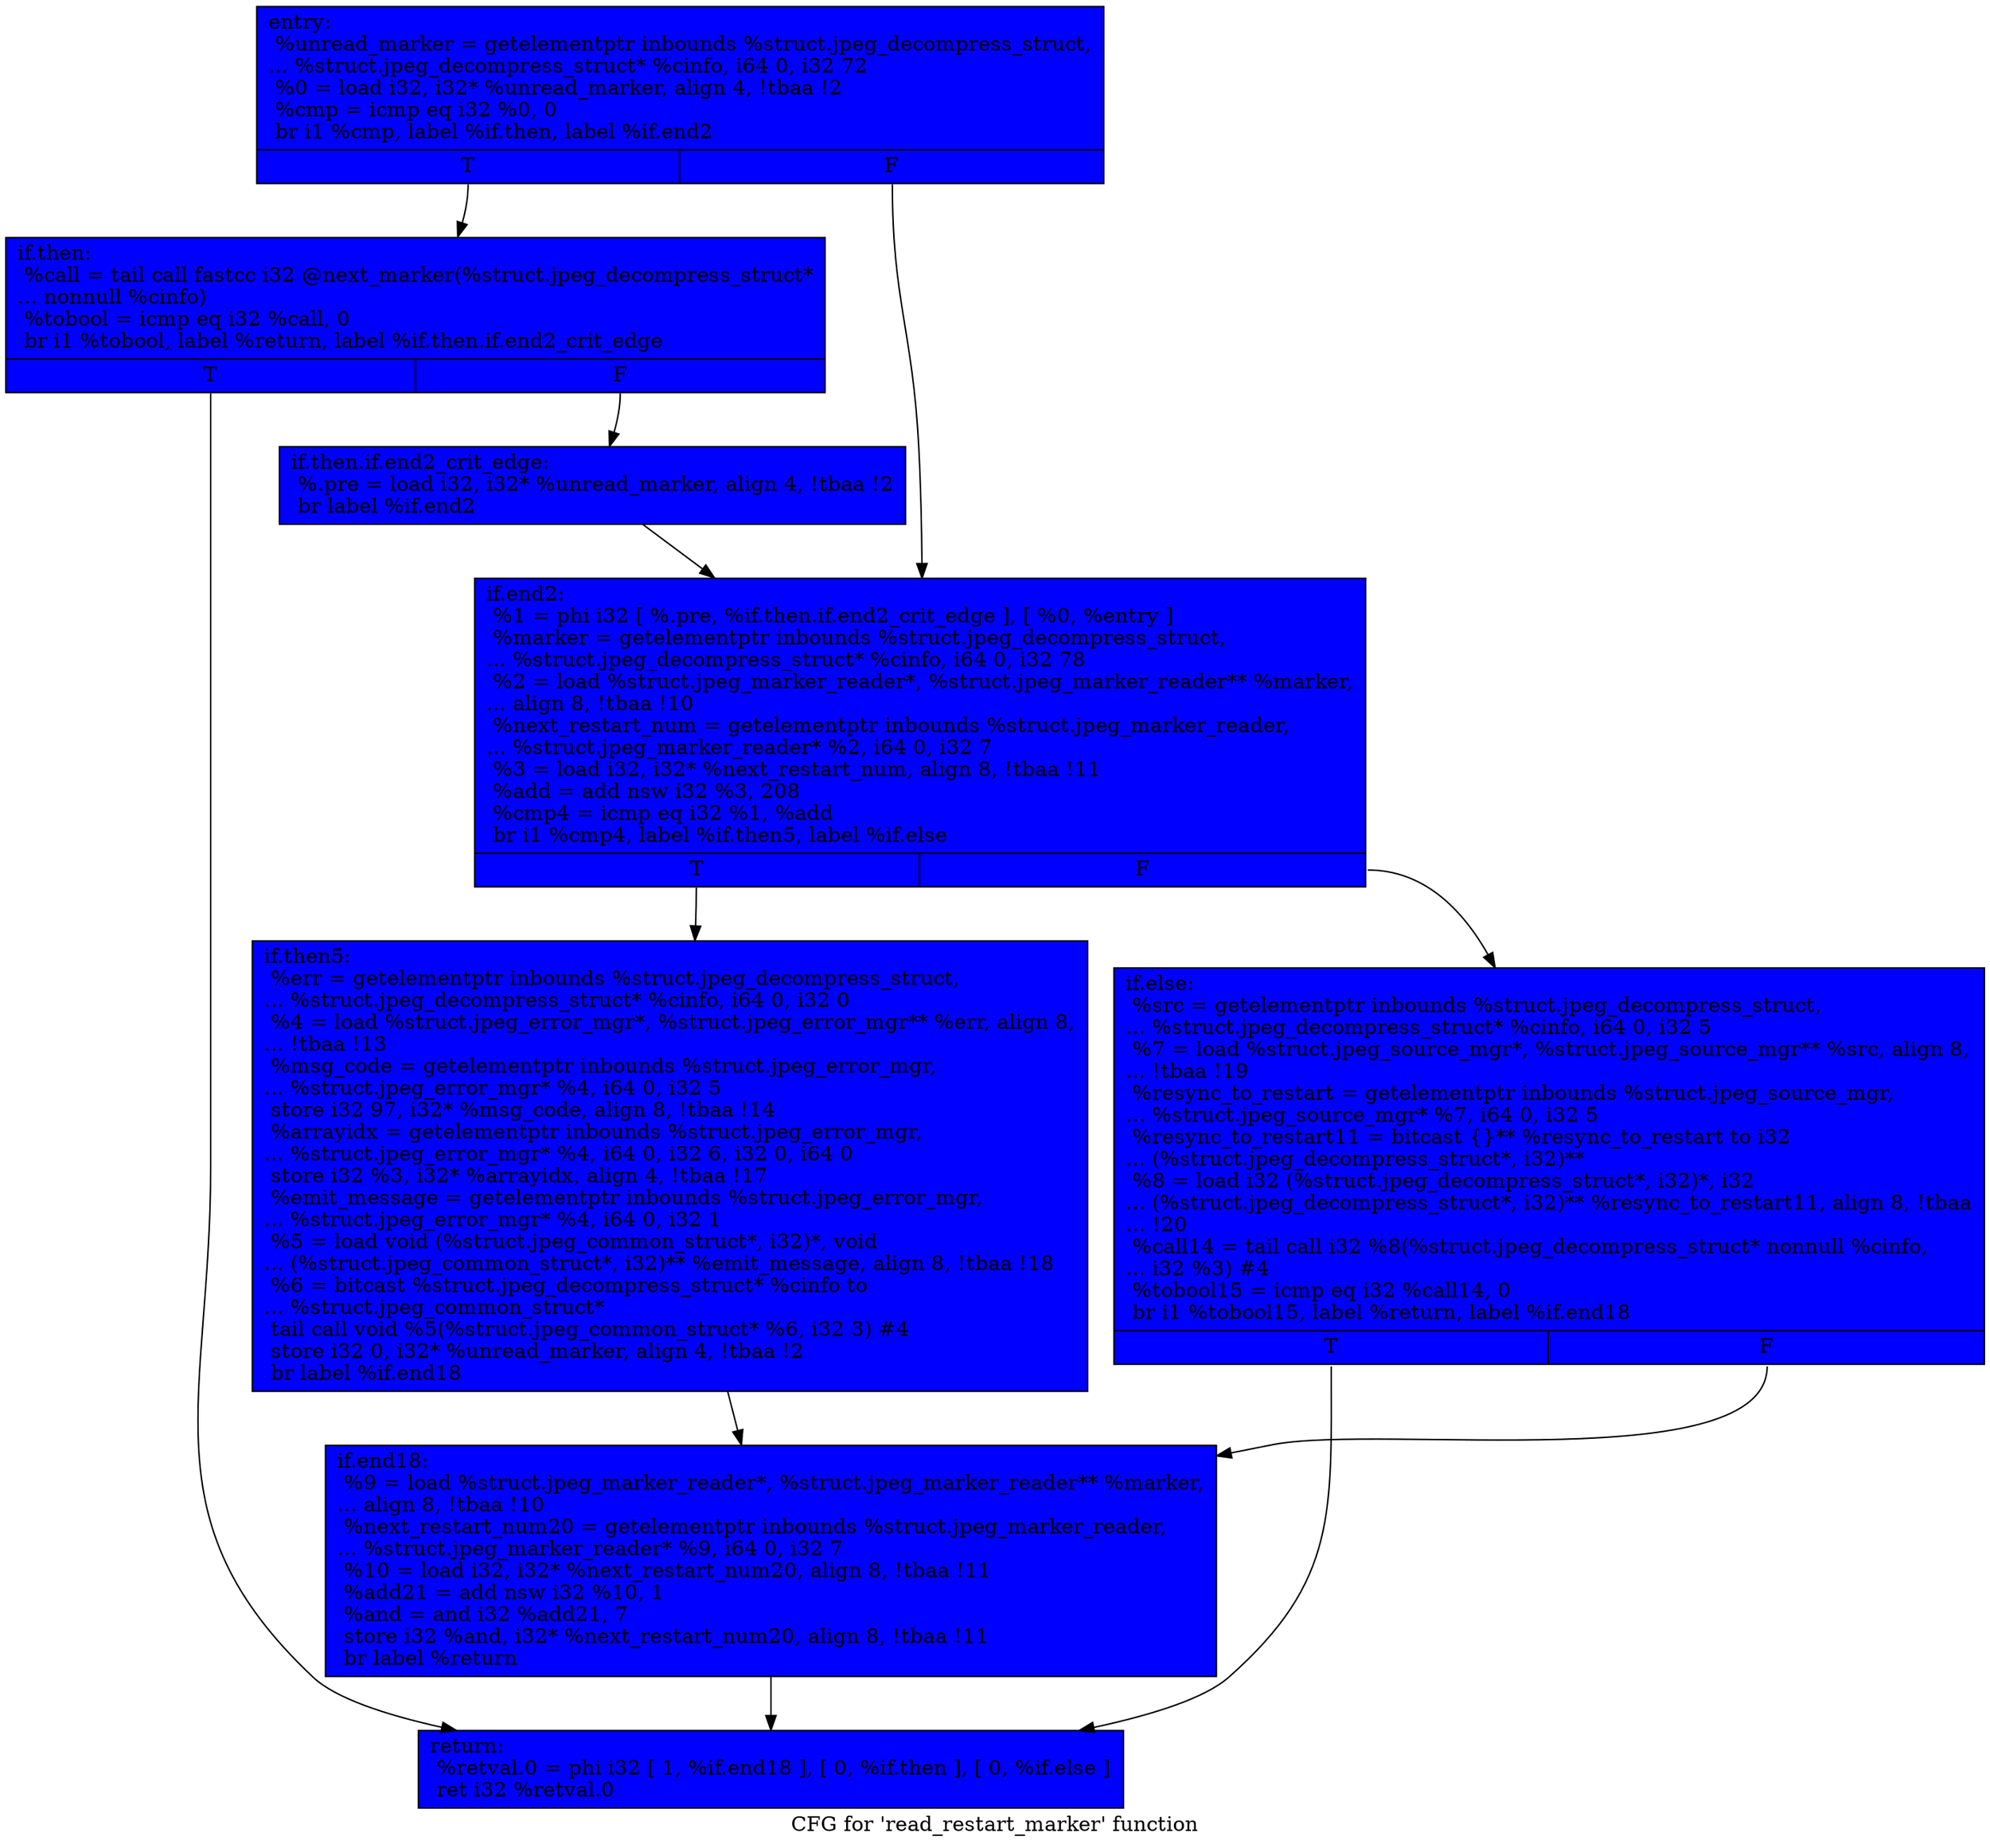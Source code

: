 digraph "CFG for 'read_restart_marker' function" {
	label="CFG for 'read_restart_marker' function";

	Node0x6988170 [shape=record, style = filled, fillcolor = blue, label="{entry:\l  %unread_marker = getelementptr inbounds %struct.jpeg_decompress_struct,\l... %struct.jpeg_decompress_struct* %cinfo, i64 0, i32 72\l  %0 = load i32, i32* %unread_marker, align 4, !tbaa !2\l  %cmp = icmp eq i32 %0, 0\l  br i1 %cmp, label %if.then, label %if.end2\l|{<s0>T|<s1>F}}"];
	Node0x6988170:s0 -> Node0x69882e0;
	Node0x6988170:s1 -> Node0x6988390;
	Node0x69882e0 [shape=record, style = filled, fillcolor = blue, label="{if.then:                                          \l  %call = tail call fastcc i32 @next_marker(%struct.jpeg_decompress_struct*\l... nonnull %cinfo)\l  %tobool = icmp eq i32 %call, 0\l  br i1 %tobool, label %return, label %if.then.if.end2_crit_edge\l|{<s0>T|<s1>F}}"];
	Node0x69882e0:s0 -> Node0x6988670;
	Node0x69882e0:s1 -> Node0x6988710;
	Node0x6988710 [shape=record, style = filled, fillcolor = blue, label="{if.then.if.end2_crit_edge:                        \l  %.pre = load i32, i32* %unread_marker, align 4, !tbaa !2\l  br label %if.end2\l}"];
	Node0x6988710 -> Node0x6988390;
	Node0x6988390 [shape=record, style = filled, fillcolor = blue, label="{if.end2:                                          \l  %1 = phi i32 [ %.pre, %if.then.if.end2_crit_edge ], [ %0, %entry ]\l  %marker = getelementptr inbounds %struct.jpeg_decompress_struct,\l... %struct.jpeg_decompress_struct* %cinfo, i64 0, i32 78\l  %2 = load %struct.jpeg_marker_reader*, %struct.jpeg_marker_reader** %marker,\l... align 8, !tbaa !10\l  %next_restart_num = getelementptr inbounds %struct.jpeg_marker_reader,\l... %struct.jpeg_marker_reader* %2, i64 0, i32 7\l  %3 = load i32, i32* %next_restart_num, align 8, !tbaa !11\l  %add = add nsw i32 %3, 208\l  %cmp4 = icmp eq i32 %1, %add\l  br i1 %cmp4, label %if.then5, label %if.else\l|{<s0>T|<s1>F}}"];
	Node0x6988390:s0 -> Node0x6988120;
	Node0x6988390:s1 -> Node0x6988ea0;
	Node0x6988120 [shape=record, style = filled, fillcolor = blue, label="{if.then5:                                         \l  %err = getelementptr inbounds %struct.jpeg_decompress_struct,\l... %struct.jpeg_decompress_struct* %cinfo, i64 0, i32 0\l  %4 = load %struct.jpeg_error_mgr*, %struct.jpeg_error_mgr** %err, align 8,\l... !tbaa !13\l  %msg_code = getelementptr inbounds %struct.jpeg_error_mgr,\l... %struct.jpeg_error_mgr* %4, i64 0, i32 5\l  store i32 97, i32* %msg_code, align 8, !tbaa !14\l  %arrayidx = getelementptr inbounds %struct.jpeg_error_mgr,\l... %struct.jpeg_error_mgr* %4, i64 0, i32 6, i32 0, i64 0\l  store i32 %3, i32* %arrayidx, align 4, !tbaa !17\l  %emit_message = getelementptr inbounds %struct.jpeg_error_mgr,\l... %struct.jpeg_error_mgr* %4, i64 0, i32 1\l  %5 = load void (%struct.jpeg_common_struct*, i32)*, void\l... (%struct.jpeg_common_struct*, i32)** %emit_message, align 8, !tbaa !18\l  %6 = bitcast %struct.jpeg_decompress_struct* %cinfo to\l... %struct.jpeg_common_struct*\l  tail call void %5(%struct.jpeg_common_struct* %6, i32 3) #4\l  store i32 0, i32* %unread_marker, align 4, !tbaa !2\l  br label %if.end18\l}"];
	Node0x6988120 -> Node0x694bfb0;
	Node0x6988ea0 [shape=record, style = filled, fillcolor = blue, label="{if.else:                                          \l  %src = getelementptr inbounds %struct.jpeg_decompress_struct,\l... %struct.jpeg_decompress_struct* %cinfo, i64 0, i32 5\l  %7 = load %struct.jpeg_source_mgr*, %struct.jpeg_source_mgr** %src, align 8,\l... !tbaa !19\l  %resync_to_restart = getelementptr inbounds %struct.jpeg_source_mgr,\l... %struct.jpeg_source_mgr* %7, i64 0, i32 5\l  %resync_to_restart11 = bitcast \{\}** %resync_to_restart to i32\l... (%struct.jpeg_decompress_struct*, i32)**\l  %8 = load i32 (%struct.jpeg_decompress_struct*, i32)*, i32\l... (%struct.jpeg_decompress_struct*, i32)** %resync_to_restart11, align 8, !tbaa\l... !20\l  %call14 = tail call i32 %8(%struct.jpeg_decompress_struct* nonnull %cinfo,\l... i32 %3) #4\l  %tobool15 = icmp eq i32 %call14, 0\l  br i1 %tobool15, label %return, label %if.end18\l|{<s0>T|<s1>F}}"];
	Node0x6988ea0:s0 -> Node0x6988670;
	Node0x6988ea0:s1 -> Node0x694bfb0;
	Node0x694bfb0 [shape=record, style = filled, fillcolor = blue, label="{if.end18:                                         \l  %9 = load %struct.jpeg_marker_reader*, %struct.jpeg_marker_reader** %marker,\l... align 8, !tbaa !10\l  %next_restart_num20 = getelementptr inbounds %struct.jpeg_marker_reader,\l... %struct.jpeg_marker_reader* %9, i64 0, i32 7\l  %10 = load i32, i32* %next_restart_num20, align 8, !tbaa !11\l  %add21 = add nsw i32 %10, 1\l  %and = and i32 %add21, 7\l  store i32 %and, i32* %next_restart_num20, align 8, !tbaa !11\l  br label %return\l}"];
	Node0x694bfb0 -> Node0x6988670;
	Node0x6988670 [shape=record, style = filled, fillcolor = blue, label="{return:                                           \l  %retval.0 = phi i32 [ 1, %if.end18 ], [ 0, %if.then ], [ 0, %if.else ]\l  ret i32 %retval.0\l}"];
}
